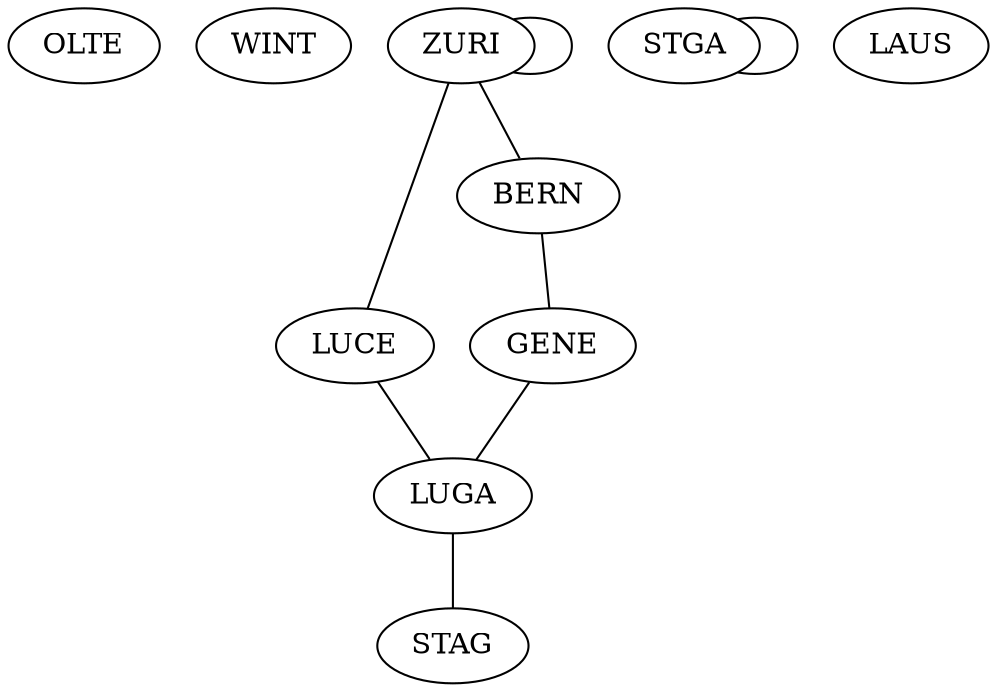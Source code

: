 graph G{
	OLTE [pos="0,0!"];
	WINT [pos="5,0!"];
	ZURI [pos="3,-1!"];
	STGA [pos="6,-1.25!"];
	LUCE [pos="3,-3!"];
	BERN [pos="1,-3.5!"];
	LAUS [pos="-1,-4.5!"];
	GENE [pos="-1.5,-6!"];
	LUGA [pos="3,-5.75!"];
STGA--STGA;
LUGA--STAG;
GENE--LUGA;
LUCE--LUGA;
ZURI--BERN;
BERN--GENE;
ZURI--ZURI;
ZURI--LUCE;
}
